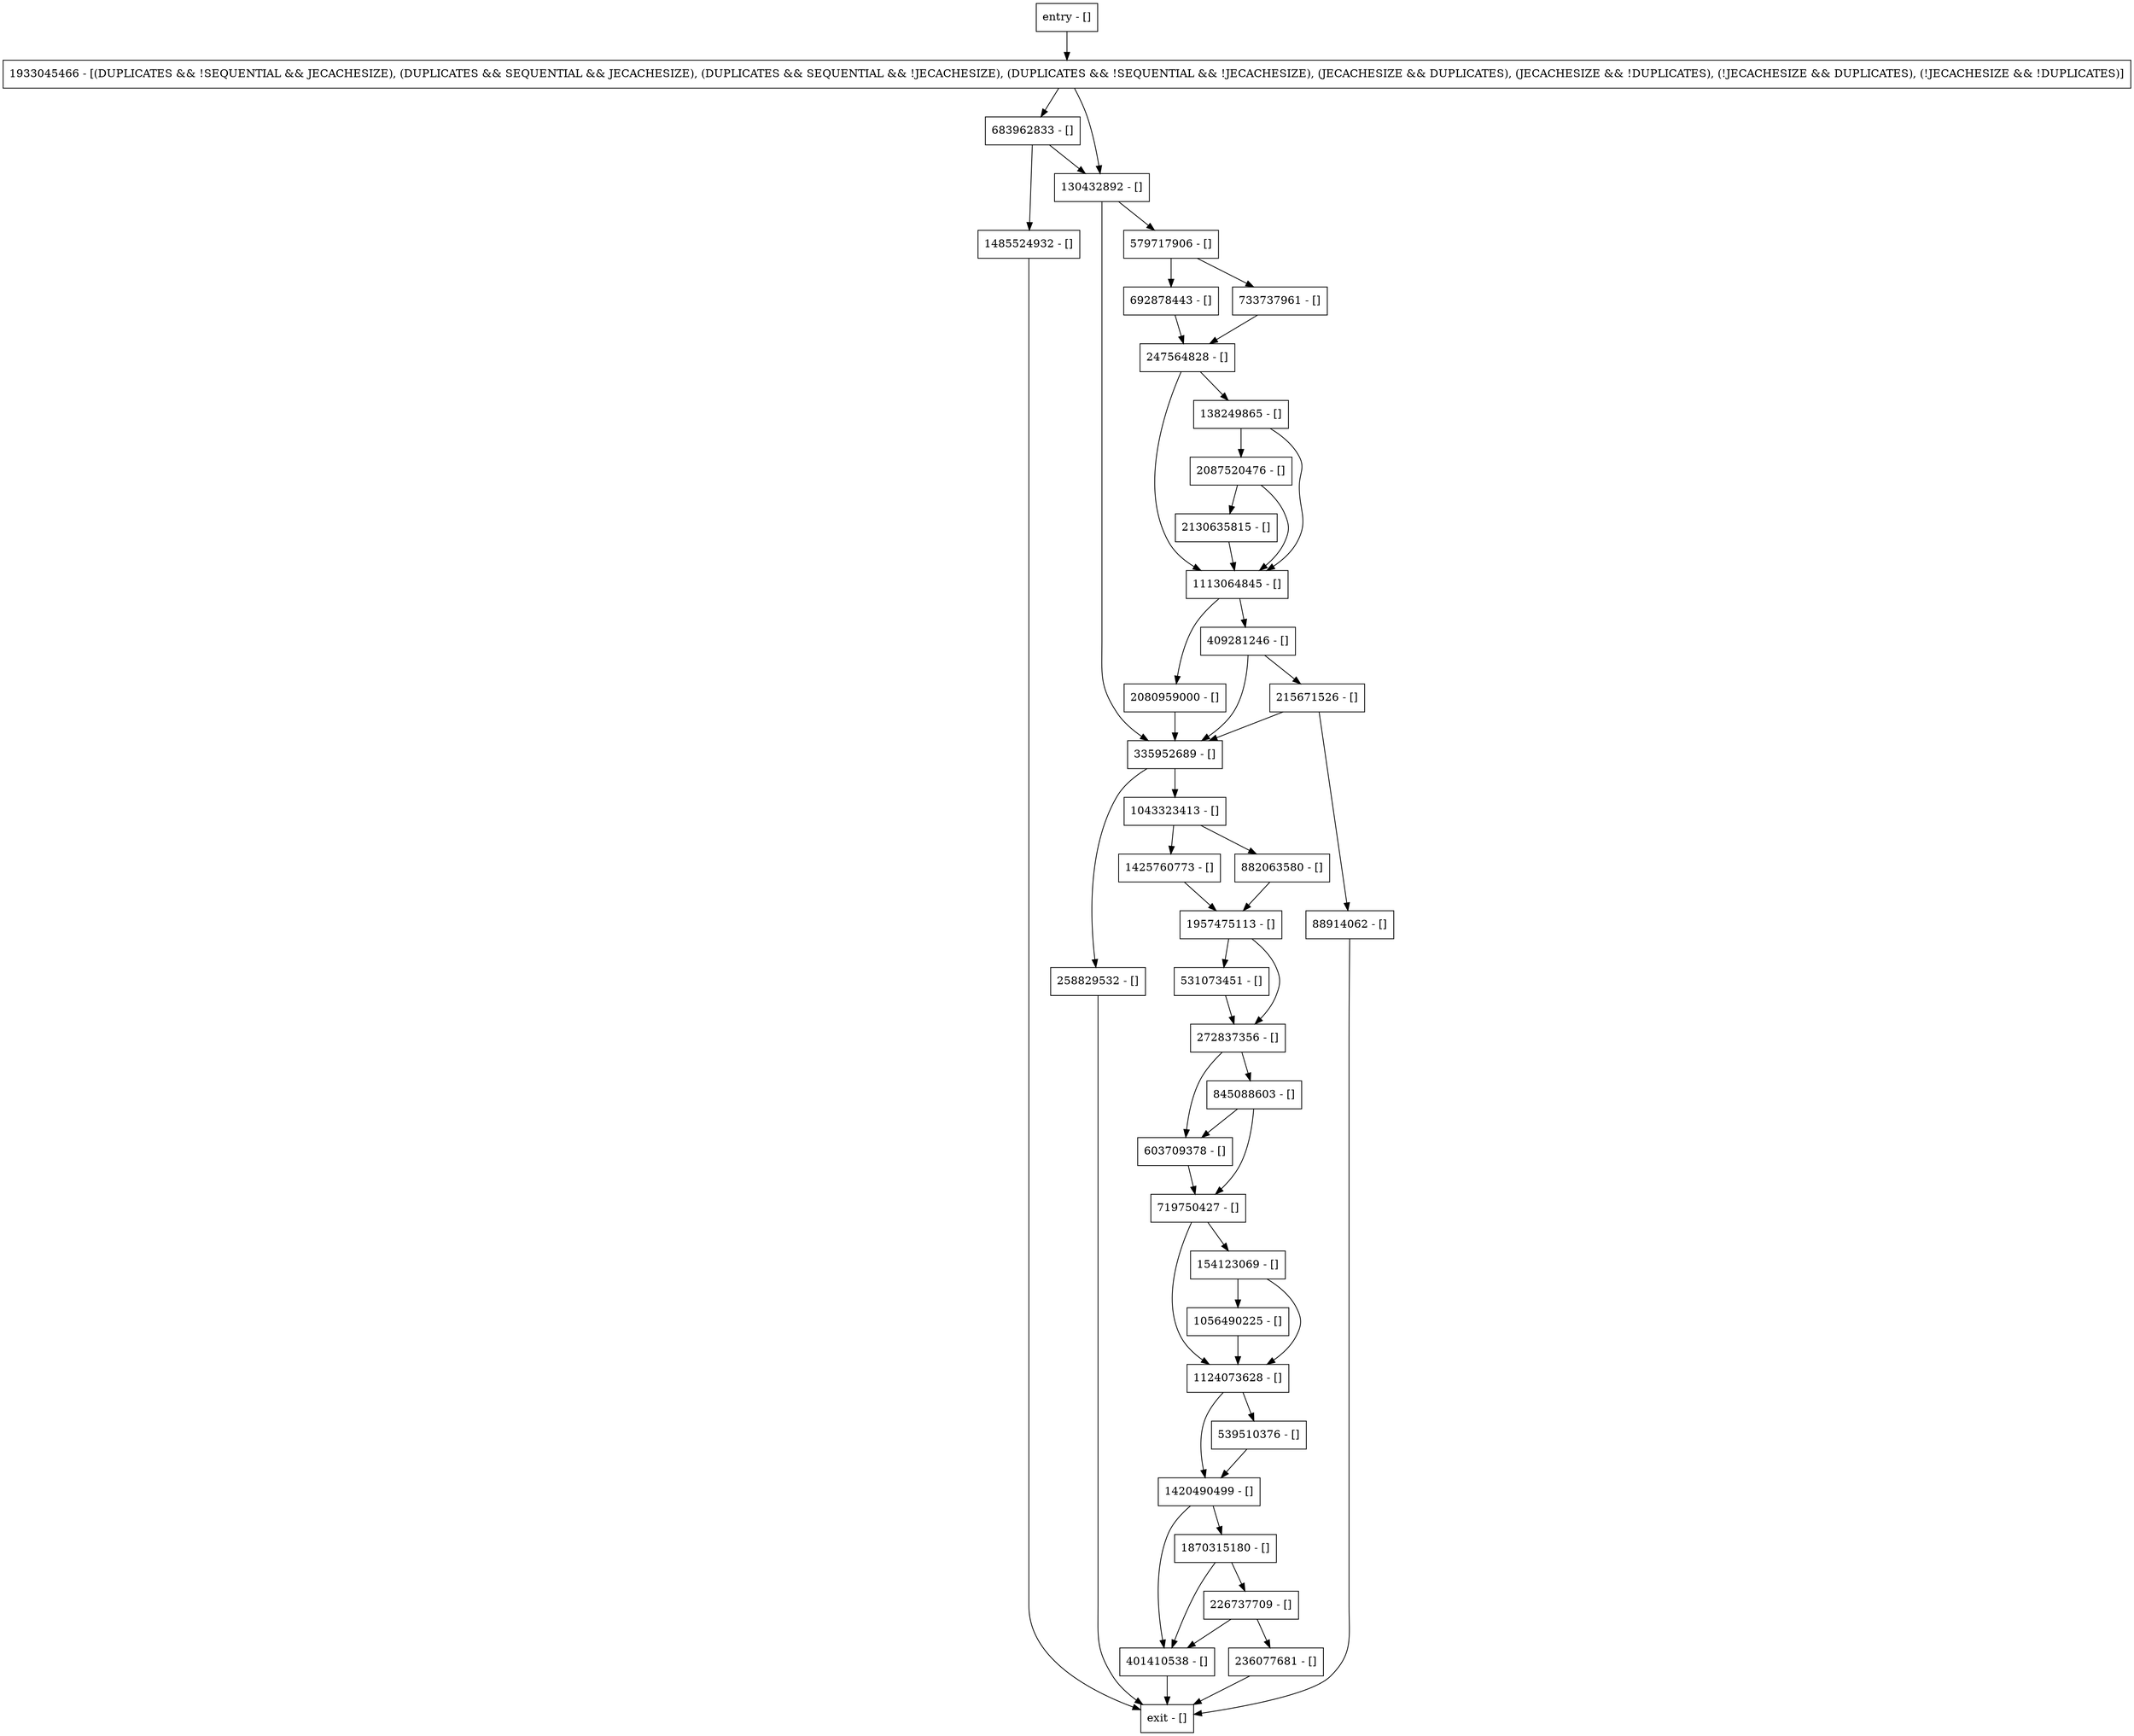 digraph insertEntry1 {
node [shape=record];
1056490225 [label="1056490225 - []"];
409281246 [label="409281246 - []"];
1933045466 [label="1933045466 - [(DUPLICATES && !SEQUENTIAL && JECACHESIZE), (DUPLICATES && SEQUENTIAL && JECACHESIZE), (DUPLICATES && SEQUENTIAL && !JECACHESIZE), (DUPLICATES && !SEQUENTIAL && !JECACHESIZE), (JECACHESIZE && DUPLICATES), (JECACHESIZE && !DUPLICATES), (!JECACHESIZE && DUPLICATES), (!JECACHESIZE && !DUPLICATES)]"];
531073451 [label="531073451 - []"];
258829532 [label="258829532 - []"];
1485524932 [label="1485524932 - []"];
2080959000 [label="2080959000 - []"];
2087520476 [label="2087520476 - []"];
226737709 [label="226737709 - []"];
603709378 [label="603709378 - []"];
1113064845 [label="1113064845 - []"];
683962833 [label="683962833 - []"];
1870315180 [label="1870315180 - []"];
335952689 [label="335952689 - []"];
215671526 [label="215671526 - []"];
1420490499 [label="1420490499 - []"];
539510376 [label="539510376 - []"];
1043323413 [label="1043323413 - []"];
733737961 [label="733737961 - []"];
154123069 [label="154123069 - []"];
2130635815 [label="2130635815 - []"];
236077681 [label="236077681 - []"];
272837356 [label="272837356 - []"];
401410538 [label="401410538 - []"];
719750427 [label="719750427 - []"];
579717906 [label="579717906 - []"];
1425760773 [label="1425760773 - []"];
138249865 [label="138249865 - []"];
130432892 [label="130432892 - []"];
entry [label="entry - []"];
exit [label="exit - []"];
692878443 [label="692878443 - []"];
247564828 [label="247564828 - []"];
845088603 [label="845088603 - []"];
1957475113 [label="1957475113 - []"];
882063580 [label="882063580 - []"];
1124073628 [label="1124073628 - []"];
88914062 [label="88914062 - []"];
entry;
exit;
1056490225 -> 1124073628;
409281246 -> 335952689;
409281246 -> 215671526;
1933045466 -> 683962833;
1933045466 -> 130432892;
531073451 -> 272837356;
258829532 -> exit;
1485524932 -> exit;
2080959000 -> 335952689;
2087520476 -> 1113064845;
2087520476 -> 2130635815;
226737709 -> 236077681;
226737709 -> 401410538;
603709378 -> 719750427;
1113064845 -> 409281246;
1113064845 -> 2080959000;
683962833 -> 1485524932;
683962833 -> 130432892;
1870315180 -> 226737709;
1870315180 -> 401410538;
335952689 -> 258829532;
335952689 -> 1043323413;
215671526 -> 335952689;
215671526 -> 88914062;
1420490499 -> 1870315180;
1420490499 -> 401410538;
539510376 -> 1420490499;
1043323413 -> 882063580;
1043323413 -> 1425760773;
733737961 -> 247564828;
154123069 -> 1056490225;
154123069 -> 1124073628;
2130635815 -> 1113064845;
236077681 -> exit;
272837356 -> 603709378;
272837356 -> 845088603;
401410538 -> exit;
719750427 -> 154123069;
719750427 -> 1124073628;
579717906 -> 733737961;
579717906 -> 692878443;
1425760773 -> 1957475113;
138249865 -> 2087520476;
138249865 -> 1113064845;
130432892 -> 335952689;
130432892 -> 579717906;
entry -> 1933045466;
692878443 -> 247564828;
247564828 -> 1113064845;
247564828 -> 138249865;
845088603 -> 603709378;
845088603 -> 719750427;
1957475113 -> 272837356;
1957475113 -> 531073451;
882063580 -> 1957475113;
1124073628 -> 1420490499;
1124073628 -> 539510376;
88914062 -> exit;
}

